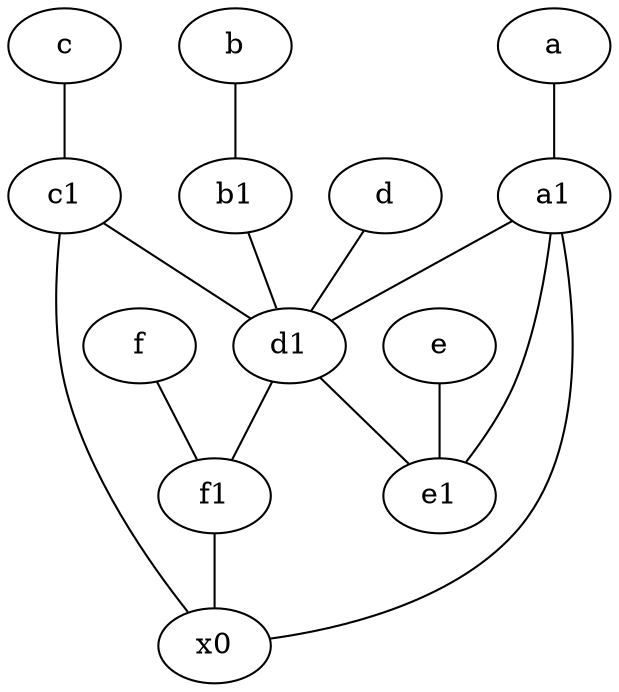 graph {
	node [labelfontsize=50]
	f [labelfontsize=50 pos="3,9!"]
	a1 [labelfontsize=50 pos="8,3!"]
	x0 [labelfontsize=50]
	f1 [labelfontsize=50 pos="3,8!"]
	c1 [labelfontsize=50 pos="4.5,3!"]
	b [labelfontsize=50 pos="10,4!"]
	d [labelfontsize=50 pos="2,5!"]
	a [labelfontsize=50 pos="8,2!"]
	b1 [labelfontsize=50 pos="9,4!"]
	e1 [labelfontsize=50 pos="7,7!"]
	e [labelfontsize=50 pos="7,9!"]
	c [labelfontsize=50 pos="4.5,2!"]
	d1 [labelfontsize=50 pos="3,5!"]
	c1 -- d1
	d1 -- f1
	f1 -- x0
	a1 -- d1
	a1 -- x0
	a -- a1
	b1 -- d1
	c1 -- x0
	d1 -- e1
	c -- c1
	b -- b1
	f -- f1
	a1 -- e1
	d -- d1
	e -- e1
}
